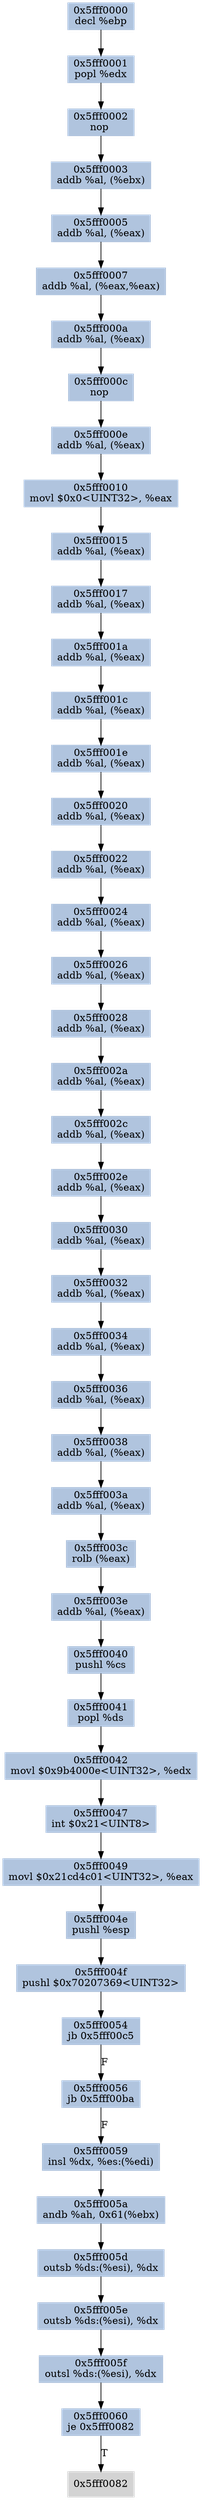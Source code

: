 digraph G {
node[shape=rectangle,style=filled,fillcolor=lightsteelblue,color=lightsteelblue]
bgcolor="transparent"
a0x5fff0000decl_ebp[label="0x5fff0000\ndecl %ebp"];
a0x5fff0001popl_edx[label="0x5fff0001\npopl %edx"];
a0x5fff0002nop_[label="0x5fff0002\nnop "];
a0x5fff0003addb_al_ebx_[label="0x5fff0003\naddb %al, (%ebx)"];
a0x5fff0005addb_al_eax_[label="0x5fff0005\naddb %al, (%eax)"];
a0x5fff0007addb_al_eaxeax_[label="0x5fff0007\naddb %al, (%eax,%eax)"];
a0x5fff000aaddb_al_eax_[label="0x5fff000a\naddb %al, (%eax)"];
a0x5fff000cnop_[label="0x5fff000c\nnop "];
a0x5fff000eaddb_al_eax_[label="0x5fff000e\naddb %al, (%eax)"];
a0x5fff0010movl_0x0UINT32_eax[label="0x5fff0010\nmovl $0x0<UINT32>, %eax"];
a0x5fff0015addb_al_eax_[label="0x5fff0015\naddb %al, (%eax)"];
a0x5fff0017addb_al_eax_[label="0x5fff0017\naddb %al, (%eax)"];
a0x5fff001aaddb_al_eax_[label="0x5fff001a\naddb %al, (%eax)"];
a0x5fff001caddb_al_eax_[label="0x5fff001c\naddb %al, (%eax)"];
a0x5fff001eaddb_al_eax_[label="0x5fff001e\naddb %al, (%eax)"];
a0x5fff0020addb_al_eax_[label="0x5fff0020\naddb %al, (%eax)"];
a0x5fff0022addb_al_eax_[label="0x5fff0022\naddb %al, (%eax)"];
a0x5fff0024addb_al_eax_[label="0x5fff0024\naddb %al, (%eax)"];
a0x5fff0026addb_al_eax_[label="0x5fff0026\naddb %al, (%eax)"];
a0x5fff0028addb_al_eax_[label="0x5fff0028\naddb %al, (%eax)"];
a0x5fff002aaddb_al_eax_[label="0x5fff002a\naddb %al, (%eax)"];
a0x5fff002caddb_al_eax_[label="0x5fff002c\naddb %al, (%eax)"];
a0x5fff002eaddb_al_eax_[label="0x5fff002e\naddb %al, (%eax)"];
a0x5fff0030addb_al_eax_[label="0x5fff0030\naddb %al, (%eax)"];
a0x5fff0032addb_al_eax_[label="0x5fff0032\naddb %al, (%eax)"];
a0x5fff0034addb_al_eax_[label="0x5fff0034\naddb %al, (%eax)"];
a0x5fff0036addb_al_eax_[label="0x5fff0036\naddb %al, (%eax)"];
a0x5fff0038addb_al_eax_[label="0x5fff0038\naddb %al, (%eax)"];
a0x5fff003aaddb_al_eax_[label="0x5fff003a\naddb %al, (%eax)"];
a0x5fff003crolb_eax_[label="0x5fff003c\nrolb (%eax)"];
a0x5fff003eaddb_al_eax_[label="0x5fff003e\naddb %al, (%eax)"];
a0x5fff0040pushl_cs[label="0x5fff0040\npushl %cs"];
a0x5fff0041popl_ds[label="0x5fff0041\npopl %ds"];
a0x5fff0042movl_0x9b4000eUINT32_edx[label="0x5fff0042\nmovl $0x9b4000e<UINT32>, %edx"];
a0x5fff0047int_0x21UINT8[label="0x5fff0047\nint $0x21<UINT8>"];
a0x5fff0049movl_0x21cd4c01UINT32_eax[label="0x5fff0049\nmovl $0x21cd4c01<UINT32>, %eax"];
a0x5fff004epushl_esp[label="0x5fff004e\npushl %esp"];
a0x5fff004fpushl_0x70207369UINT32[label="0x5fff004f\npushl $0x70207369<UINT32>"];
a0x5fff0054jb_0x5fff00c5[label="0x5fff0054\njb 0x5fff00c5"];
a0x5fff0056jb_0x5fff00ba[label="0x5fff0056\njb 0x5fff00ba"];
a0x5fff0059insl_dx_es_edi_[label="0x5fff0059\ninsl %dx, %es:(%edi)"];
a0x5fff005aandb_ah_0x61ebx_[label="0x5fff005a\nandb %ah, 0x61(%ebx)"];
a0x5fff005doutsb_ds_esi__dx[label="0x5fff005d\noutsb %ds:(%esi), %dx"];
a0x5fff005eoutsb_ds_esi__dx[label="0x5fff005e\noutsb %ds:(%esi), %dx"];
a0x5fff005foutsl_ds_esi__dx[label="0x5fff005f\noutsl %ds:(%esi), %dx"];
a0x5fff0060je_0x5fff0082[label="0x5fff0060\nje 0x5fff0082"];
a0x5fff0082[label="0x5fff0082",color="lightgrey",fillcolor="lightgrey"];
a0x5fff0000decl_ebp -> a0x5fff0001popl_edx [color="#000000"];
a0x5fff0001popl_edx -> a0x5fff0002nop_ [color="#000000"];
a0x5fff0002nop_ -> a0x5fff0003addb_al_ebx_ [color="#000000"];
a0x5fff0003addb_al_ebx_ -> a0x5fff0005addb_al_eax_ [color="#000000"];
a0x5fff0005addb_al_eax_ -> a0x5fff0007addb_al_eaxeax_ [color="#000000"];
a0x5fff0007addb_al_eaxeax_ -> a0x5fff000aaddb_al_eax_ [color="#000000"];
a0x5fff000aaddb_al_eax_ -> a0x5fff000cnop_ [color="#000000"];
a0x5fff000cnop_ -> a0x5fff000eaddb_al_eax_ [color="#000000"];
a0x5fff000eaddb_al_eax_ -> a0x5fff0010movl_0x0UINT32_eax [color="#000000"];
a0x5fff0010movl_0x0UINT32_eax -> a0x5fff0015addb_al_eax_ [color="#000000"];
a0x5fff0015addb_al_eax_ -> a0x5fff0017addb_al_eax_ [color="#000000"];
a0x5fff0017addb_al_eax_ -> a0x5fff001aaddb_al_eax_ [color="#000000"];
a0x5fff001aaddb_al_eax_ -> a0x5fff001caddb_al_eax_ [color="#000000"];
a0x5fff001caddb_al_eax_ -> a0x5fff001eaddb_al_eax_ [color="#000000"];
a0x5fff001eaddb_al_eax_ -> a0x5fff0020addb_al_eax_ [color="#000000"];
a0x5fff0020addb_al_eax_ -> a0x5fff0022addb_al_eax_ [color="#000000"];
a0x5fff0022addb_al_eax_ -> a0x5fff0024addb_al_eax_ [color="#000000"];
a0x5fff0024addb_al_eax_ -> a0x5fff0026addb_al_eax_ [color="#000000"];
a0x5fff0026addb_al_eax_ -> a0x5fff0028addb_al_eax_ [color="#000000"];
a0x5fff0028addb_al_eax_ -> a0x5fff002aaddb_al_eax_ [color="#000000"];
a0x5fff002aaddb_al_eax_ -> a0x5fff002caddb_al_eax_ [color="#000000"];
a0x5fff002caddb_al_eax_ -> a0x5fff002eaddb_al_eax_ [color="#000000"];
a0x5fff002eaddb_al_eax_ -> a0x5fff0030addb_al_eax_ [color="#000000"];
a0x5fff0030addb_al_eax_ -> a0x5fff0032addb_al_eax_ [color="#000000"];
a0x5fff0032addb_al_eax_ -> a0x5fff0034addb_al_eax_ [color="#000000"];
a0x5fff0034addb_al_eax_ -> a0x5fff0036addb_al_eax_ [color="#000000"];
a0x5fff0036addb_al_eax_ -> a0x5fff0038addb_al_eax_ [color="#000000"];
a0x5fff0038addb_al_eax_ -> a0x5fff003aaddb_al_eax_ [color="#000000"];
a0x5fff003aaddb_al_eax_ -> a0x5fff003crolb_eax_ [color="#000000"];
a0x5fff003crolb_eax_ -> a0x5fff003eaddb_al_eax_ [color="#000000"];
a0x5fff003eaddb_al_eax_ -> a0x5fff0040pushl_cs [color="#000000"];
a0x5fff0040pushl_cs -> a0x5fff0041popl_ds [color="#000000"];
a0x5fff0041popl_ds -> a0x5fff0042movl_0x9b4000eUINT32_edx [color="#000000"];
a0x5fff0042movl_0x9b4000eUINT32_edx -> a0x5fff0047int_0x21UINT8 [color="#000000"];
a0x5fff0047int_0x21UINT8 -> a0x5fff0049movl_0x21cd4c01UINT32_eax [color="#000000"];
a0x5fff0049movl_0x21cd4c01UINT32_eax -> a0x5fff004epushl_esp [color="#000000"];
a0x5fff004epushl_esp -> a0x5fff004fpushl_0x70207369UINT32 [color="#000000"];
a0x5fff004fpushl_0x70207369UINT32 -> a0x5fff0054jb_0x5fff00c5 [color="#000000"];
a0x5fff0054jb_0x5fff00c5 -> a0x5fff0056jb_0x5fff00ba [color="#000000",label="F"];
a0x5fff0056jb_0x5fff00ba -> a0x5fff0059insl_dx_es_edi_ [color="#000000",label="F"];
a0x5fff0059insl_dx_es_edi_ -> a0x5fff005aandb_ah_0x61ebx_ [color="#000000"];
a0x5fff005aandb_ah_0x61ebx_ -> a0x5fff005doutsb_ds_esi__dx [color="#000000"];
a0x5fff005doutsb_ds_esi__dx -> a0x5fff005eoutsb_ds_esi__dx [color="#000000"];
a0x5fff005eoutsb_ds_esi__dx -> a0x5fff005foutsl_ds_esi__dx [color="#000000"];
a0x5fff005foutsl_ds_esi__dx -> a0x5fff0060je_0x5fff0082 [color="#000000"];
a0x5fff0060je_0x5fff0082 -> a0x5fff0082 [color="#000000",label="T"];
}
